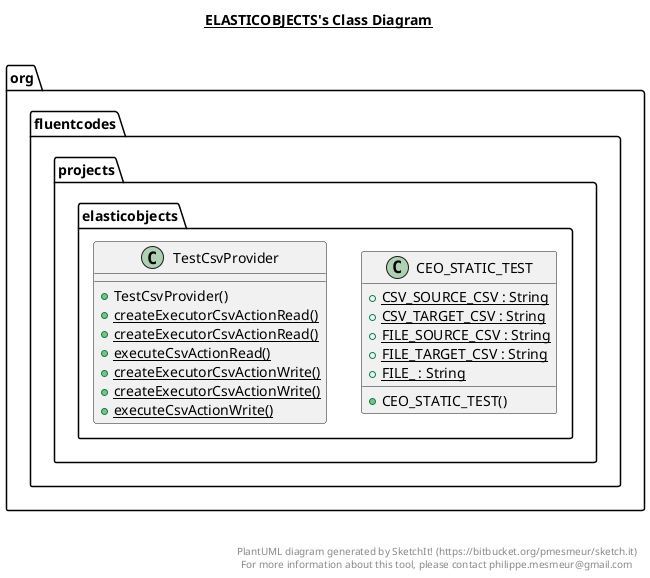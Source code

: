@startuml

title __ELASTICOBJECTS's Class Diagram__\n

  package org.fluentcodes.projects.elasticobjects {
    class CEO_STATIC_TEST {
        {static} + CSV_SOURCE_CSV : String
        {static} + CSV_TARGET_CSV : String
        {static} + FILE_SOURCE_CSV : String
        {static} + FILE_TARGET_CSV : String
        {static} + FILE_ : String
        + CEO_STATIC_TEST()
    }
  }
  

  package org.fluentcodes.projects.elasticobjects {
    class TestCsvProvider {
        + TestCsvProvider()
        {static} + createExecutorCsvActionRead()
        {static} + createExecutorCsvActionRead()
        {static} + executeCsvActionRead()
        {static} + createExecutorCsvActionWrite()
        {static} + createExecutorCsvActionWrite()
        {static} + executeCsvActionWrite()
    }
  }
  



right footer


PlantUML diagram generated by SketchIt! (https://bitbucket.org/pmesmeur/sketch.it)
For more information about this tool, please contact philippe.mesmeur@gmail.com
endfooter

@enduml
